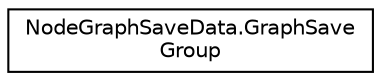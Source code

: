 digraph "Graphical Class Hierarchy"
{
 // LATEX_PDF_SIZE
  edge [fontname="Helvetica",fontsize="10",labelfontname="Helvetica",labelfontsize="10"];
  node [fontname="Helvetica",fontsize="10",shape=record];
  rankdir="LR";
  Node0 [label="NodeGraphSaveData.GraphSave\lGroup",height=0.2,width=0.4,color="black", fillcolor="white", style="filled",URL="$class_node_graph_save_data_1_1_graph_save_group.html",tooltip=" "];
}
